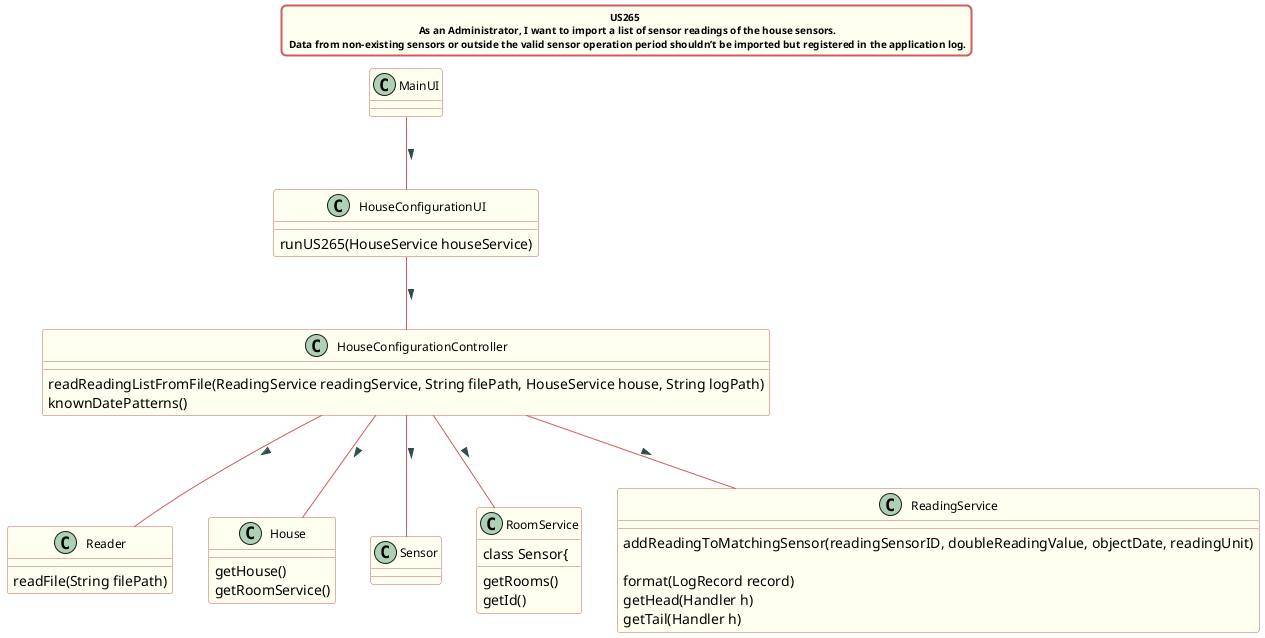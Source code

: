 @startuml
title US265 \n  As an Administrator, I want to import a list of sensor readings of the house sensors. \n Data from non-existing sensors or outside the valid sensor operation period shouldn’t be imported but registered in the application log.

skinparam titleBorderRoundCorner 10
skinparam titleBorderThickness 2
skinparam titleBorderColor indianred
skinparam titleBackgroundColor ivory
skinparam FontName verdana
skinparam titleFontSize 10


skinparam class {
 	BorderColor indianred
 	BackgroundColor indianred
 	BackgroundColor ivory
    roundcorner 10
    ArrowFontName Verdana
    ArrowColor indianred
    ArrowFontColor darkslategrey
    FontSize 12
 }


MainUI -- HouseConfigurationUI : >

HouseConfigurationUI -- HouseConfigurationController : >
HouseConfigurationController -- Reader : >
HouseConfigurationController -- House : >
HouseConfigurationController -- Sensor : >
HouseConfigurationController -- RoomService : >
HouseConfigurationController -- ReadingService : >

class HouseConfigurationUI{

runUS265(HouseService houseService)
}

class HouseConfigurationController{
readReadingListFromFile(ReadingService readingService, String filePath, HouseService house, String logPath)
knownDatePatterns()
}

class Reader{
readFile(String filePath)
}

class House{
getHouse()
getRoomService()
}

class RoomService{
getRooms()


class Sensor{
getId()
}

class ReadingService{
addReadingToMatchingSensor(readingSensorID, doubleReadingValue, objectDate, readingUnit)

format(LogRecord record)
getHead(Handler h)
getTail(Handler h)
}

@enduml